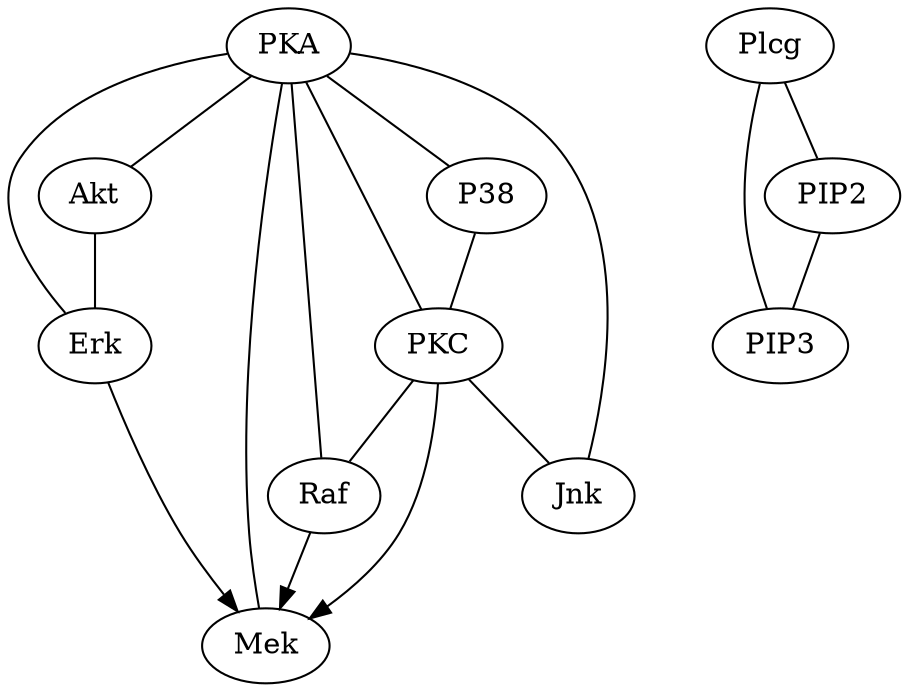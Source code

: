 digraph G {
    "Erk" -> "Mek";
    "Raf" -> "Mek";
    "PKC" -> "Mek";
    "PKA" -> "Jnk" [dir = none];
    "PKC" -> "Jnk" [dir = none];
    "Plcg" -> "PIP3" [dir = none];
    "PKA" -> "PKC" [dir = none];
    "P38" -> "PKC" [dir = none];
    "PKA" -> "Erk" [dir = none];
    "Akt" -> "Erk" [dir = none];
    "PKA" -> "P38" [dir = none];
    "PIP2" -> "PIP3" [dir = none];
    "Plcg" -> "PIP2" [dir = none];
    "PKA" -> "Mek" [dir = none];
    "PKA" -> "Raf" [dir = none];
    "PKC" -> "Raf" [dir = none];
    "PKA" -> "Akt" [dir = none];
}
